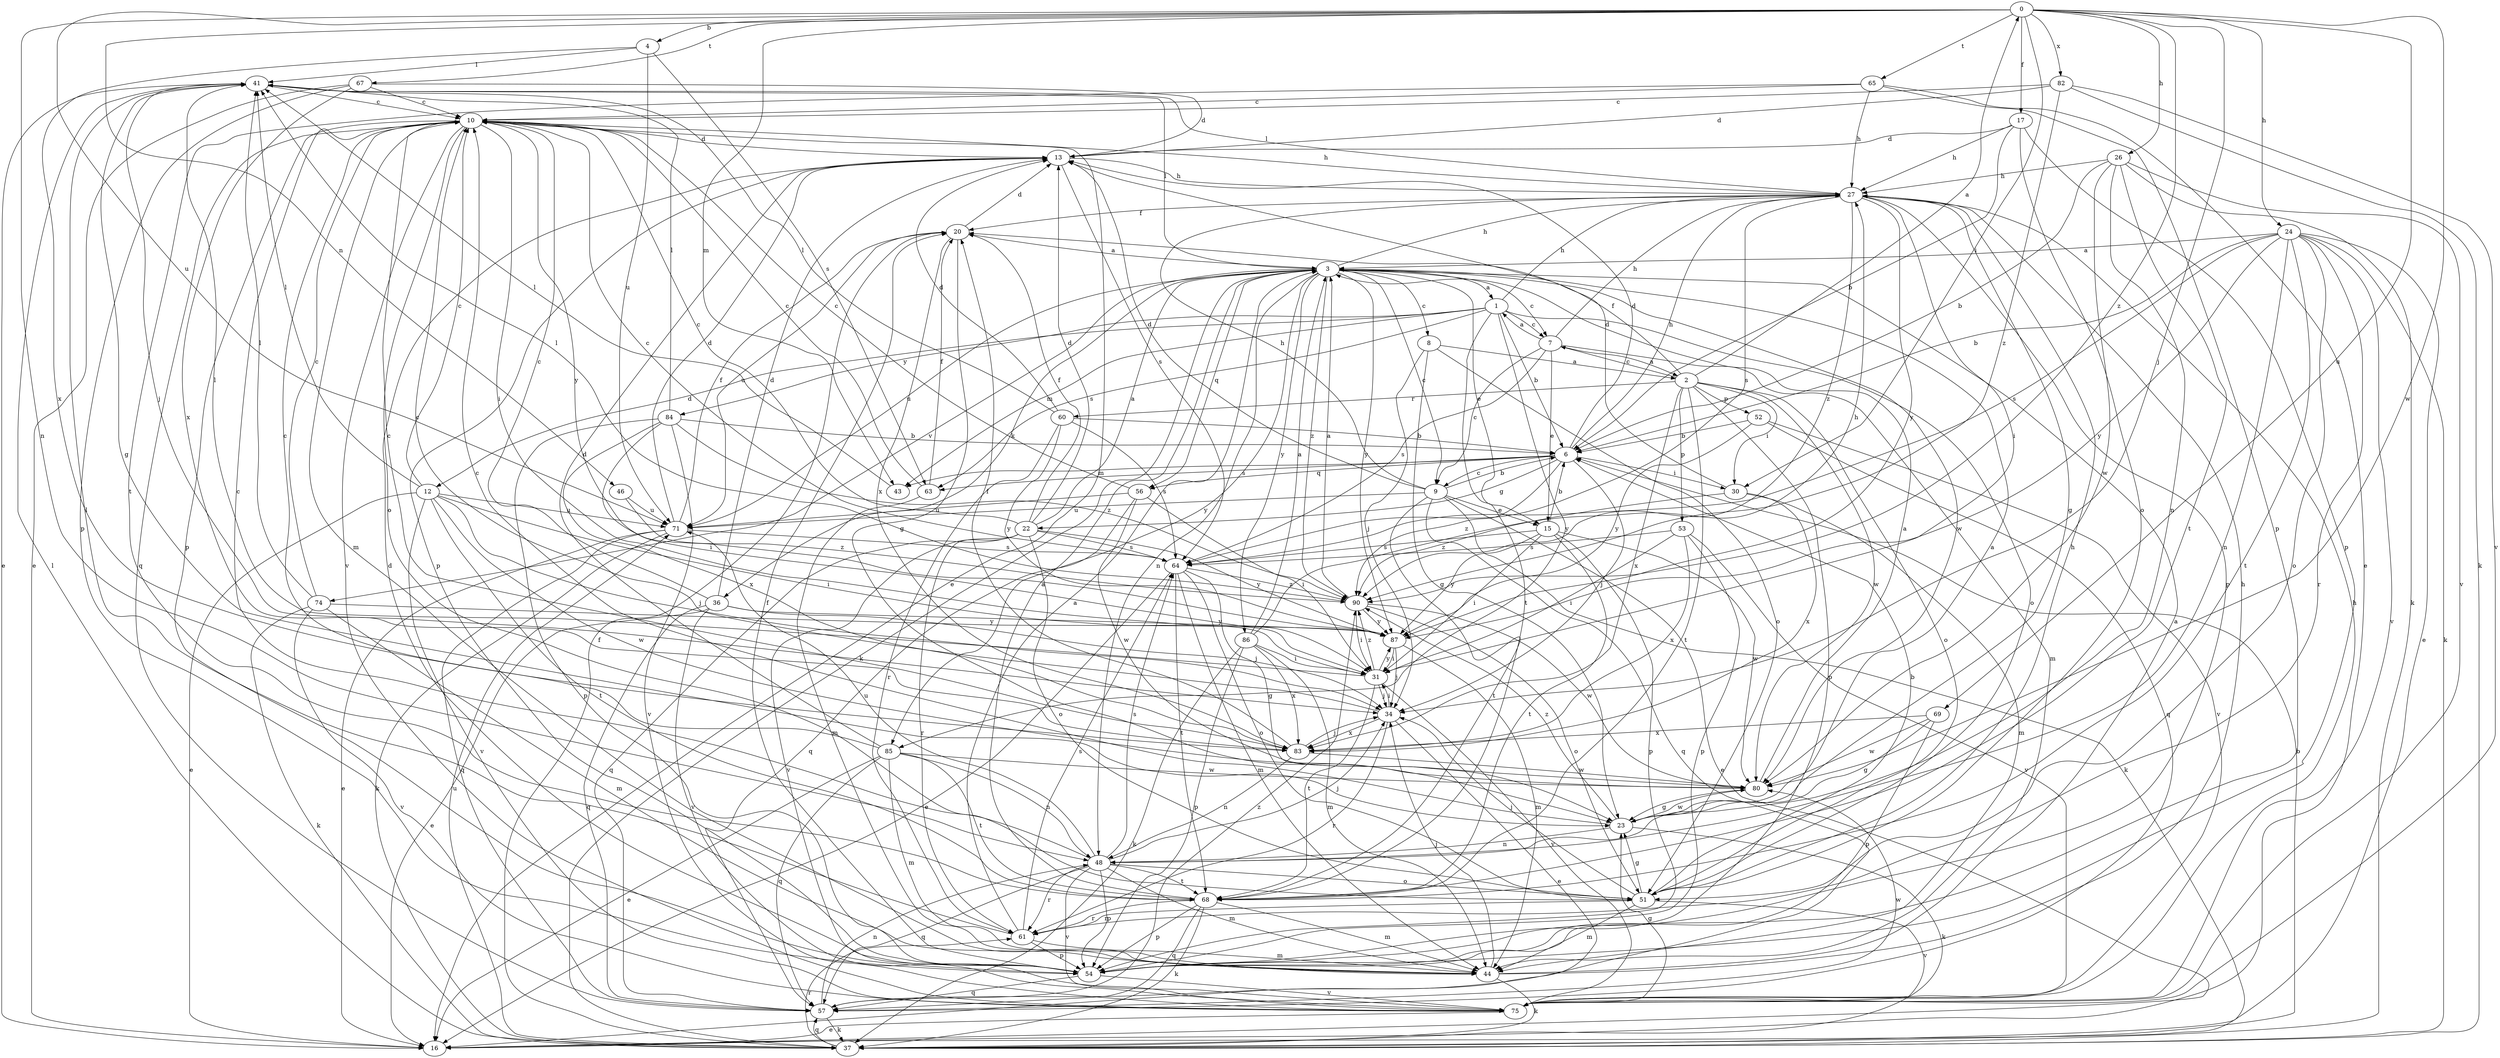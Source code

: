 strict digraph  {
0;
1;
2;
3;
4;
6;
7;
8;
9;
10;
12;
13;
15;
16;
17;
20;
22;
23;
24;
26;
27;
30;
31;
34;
36;
37;
41;
43;
44;
46;
48;
51;
52;
53;
54;
56;
57;
60;
61;
63;
64;
65;
67;
68;
69;
71;
74;
75;
80;
82;
83;
84;
85;
86;
87;
90;
0 -> 4  [label=b];
0 -> 17  [label=f];
0 -> 24  [label=h];
0 -> 26  [label=h];
0 -> 30  [label=i];
0 -> 34  [label=j];
0 -> 43  [label=m];
0 -> 46  [label=n];
0 -> 48  [label=n];
0 -> 65  [label=t];
0 -> 67  [label=t];
0 -> 69  [label=u];
0 -> 71  [label=u];
0 -> 80  [label=w];
0 -> 82  [label=x];
0 -> 90  [label=z];
1 -> 6  [label=b];
1 -> 7  [label=c];
1 -> 12  [label=d];
1 -> 27  [label=h];
1 -> 43  [label=m];
1 -> 51  [label=o];
1 -> 63  [label=s];
1 -> 68  [label=t];
1 -> 84  [label=y];
1 -> 85  [label=y];
2 -> 0  [label=a];
2 -> 7  [label=c];
2 -> 20  [label=f];
2 -> 30  [label=i];
2 -> 51  [label=o];
2 -> 52  [label=p];
2 -> 53  [label=p];
2 -> 54  [label=p];
2 -> 60  [label=r];
2 -> 68  [label=t];
2 -> 80  [label=w];
2 -> 83  [label=x];
3 -> 1  [label=a];
3 -> 7  [label=c];
3 -> 8  [label=c];
3 -> 9  [label=c];
3 -> 15  [label=e];
3 -> 27  [label=h];
3 -> 36  [label=k];
3 -> 37  [label=k];
3 -> 41  [label=l];
3 -> 48  [label=n];
3 -> 56  [label=q];
3 -> 71  [label=u];
3 -> 74  [label=v];
3 -> 80  [label=w];
3 -> 85  [label=y];
3 -> 86  [label=y];
3 -> 87  [label=y];
3 -> 90  [label=z];
4 -> 41  [label=l];
4 -> 63  [label=s];
4 -> 71  [label=u];
4 -> 83  [label=x];
6 -> 9  [label=c];
6 -> 13  [label=d];
6 -> 22  [label=g];
6 -> 27  [label=h];
6 -> 30  [label=i];
6 -> 34  [label=j];
6 -> 43  [label=m];
6 -> 56  [label=q];
6 -> 63  [label=s];
6 -> 90  [label=z];
7 -> 1  [label=a];
7 -> 2  [label=a];
7 -> 9  [label=c];
7 -> 15  [label=e];
7 -> 27  [label=h];
7 -> 44  [label=m];
7 -> 64  [label=s];
8 -> 2  [label=a];
8 -> 23  [label=g];
8 -> 34  [label=j];
8 -> 51  [label=o];
9 -> 6  [label=b];
9 -> 13  [label=d];
9 -> 15  [label=e];
9 -> 16  [label=e];
9 -> 27  [label=h];
9 -> 37  [label=k];
9 -> 57  [label=q];
9 -> 68  [label=t];
9 -> 71  [label=u];
10 -> 13  [label=d];
10 -> 16  [label=e];
10 -> 27  [label=h];
10 -> 31  [label=i];
10 -> 44  [label=m];
10 -> 51  [label=o];
10 -> 54  [label=p];
10 -> 57  [label=q];
10 -> 75  [label=v];
10 -> 87  [label=y];
12 -> 10  [label=c];
12 -> 16  [label=e];
12 -> 31  [label=i];
12 -> 34  [label=j];
12 -> 41  [label=l];
12 -> 68  [label=t];
12 -> 71  [label=u];
12 -> 75  [label=v];
12 -> 80  [label=w];
13 -> 27  [label=h];
13 -> 54  [label=p];
13 -> 64  [label=s];
15 -> 6  [label=b];
15 -> 31  [label=i];
15 -> 54  [label=p];
15 -> 64  [label=s];
15 -> 68  [label=t];
15 -> 80  [label=w];
15 -> 87  [label=y];
17 -> 6  [label=b];
17 -> 13  [label=d];
17 -> 27  [label=h];
17 -> 51  [label=o];
17 -> 54  [label=p];
20 -> 3  [label=a];
20 -> 13  [label=d];
20 -> 23  [label=g];
20 -> 71  [label=u];
20 -> 83  [label=x];
22 -> 3  [label=a];
22 -> 10  [label=c];
22 -> 13  [label=d];
22 -> 20  [label=f];
22 -> 51  [label=o];
22 -> 57  [label=q];
22 -> 61  [label=r];
22 -> 64  [label=s];
22 -> 75  [label=v];
22 -> 87  [label=y];
23 -> 3  [label=a];
23 -> 10  [label=c];
23 -> 37  [label=k];
23 -> 48  [label=n];
23 -> 80  [label=w];
23 -> 90  [label=z];
24 -> 3  [label=a];
24 -> 6  [label=b];
24 -> 16  [label=e];
24 -> 37  [label=k];
24 -> 48  [label=n];
24 -> 51  [label=o];
24 -> 61  [label=r];
24 -> 64  [label=s];
24 -> 68  [label=t];
24 -> 75  [label=v];
24 -> 87  [label=y];
26 -> 6  [label=b];
26 -> 27  [label=h];
26 -> 37  [label=k];
26 -> 48  [label=n];
26 -> 68  [label=t];
26 -> 75  [label=v];
26 -> 80  [label=w];
27 -> 20  [label=f];
27 -> 23  [label=g];
27 -> 31  [label=i];
27 -> 41  [label=l];
27 -> 54  [label=p];
27 -> 64  [label=s];
27 -> 87  [label=y];
27 -> 90  [label=z];
30 -> 13  [label=d];
30 -> 44  [label=m];
30 -> 83  [label=x];
30 -> 90  [label=z];
31 -> 34  [label=j];
31 -> 41  [label=l];
31 -> 68  [label=t];
31 -> 75  [label=v];
31 -> 87  [label=y];
31 -> 90  [label=z];
34 -> 10  [label=c];
34 -> 16  [label=e];
34 -> 31  [label=i];
34 -> 61  [label=r];
34 -> 83  [label=x];
36 -> 10  [label=c];
36 -> 13  [label=d];
36 -> 16  [label=e];
36 -> 34  [label=j];
36 -> 57  [label=q];
36 -> 75  [label=v];
36 -> 87  [label=y];
37 -> 6  [label=b];
37 -> 20  [label=f];
37 -> 41  [label=l];
37 -> 57  [label=q];
37 -> 61  [label=r];
37 -> 71  [label=u];
41 -> 10  [label=c];
41 -> 16  [label=e];
41 -> 23  [label=g];
41 -> 34  [label=j];
43 -> 41  [label=l];
44 -> 3  [label=a];
44 -> 27  [label=h];
44 -> 34  [label=j];
44 -> 37  [label=k];
46 -> 71  [label=u];
46 -> 90  [label=z];
48 -> 10  [label=c];
48 -> 34  [label=j];
48 -> 44  [label=m];
48 -> 51  [label=o];
48 -> 54  [label=p];
48 -> 57  [label=q];
48 -> 61  [label=r];
48 -> 64  [label=s];
48 -> 68  [label=t];
48 -> 71  [label=u];
48 -> 75  [label=v];
51 -> 6  [label=b];
51 -> 23  [label=g];
51 -> 27  [label=h];
51 -> 34  [label=j];
51 -> 44  [label=m];
51 -> 61  [label=r];
51 -> 75  [label=v];
52 -> 6  [label=b];
52 -> 57  [label=q];
52 -> 75  [label=v];
52 -> 87  [label=y];
53 -> 31  [label=i];
53 -> 54  [label=p];
53 -> 64  [label=s];
53 -> 75  [label=v];
53 -> 83  [label=x];
54 -> 13  [label=d];
54 -> 20  [label=f];
54 -> 57  [label=q];
54 -> 75  [label=v];
56 -> 10  [label=c];
56 -> 31  [label=i];
56 -> 57  [label=q];
56 -> 71  [label=u];
56 -> 80  [label=w];
57 -> 37  [label=k];
57 -> 48  [label=n];
57 -> 80  [label=w];
57 -> 90  [label=z];
60 -> 6  [label=b];
60 -> 13  [label=d];
60 -> 41  [label=l];
60 -> 61  [label=r];
60 -> 64  [label=s];
60 -> 87  [label=y];
61 -> 3  [label=a];
61 -> 41  [label=l];
61 -> 44  [label=m];
61 -> 54  [label=p];
61 -> 64  [label=s];
63 -> 10  [label=c];
63 -> 20  [label=f];
63 -> 44  [label=m];
64 -> 10  [label=c];
64 -> 16  [label=e];
64 -> 23  [label=g];
64 -> 44  [label=m];
64 -> 51  [label=o];
64 -> 68  [label=t];
64 -> 90  [label=z];
65 -> 10  [label=c];
65 -> 16  [label=e];
65 -> 27  [label=h];
65 -> 54  [label=p];
65 -> 68  [label=t];
67 -> 10  [label=c];
67 -> 13  [label=d];
67 -> 16  [label=e];
67 -> 54  [label=p];
67 -> 83  [label=x];
68 -> 3  [label=a];
68 -> 37  [label=k];
68 -> 44  [label=m];
68 -> 54  [label=p];
68 -> 57  [label=q];
68 -> 61  [label=r];
69 -> 23  [label=g];
69 -> 54  [label=p];
69 -> 80  [label=w];
69 -> 83  [label=x];
71 -> 13  [label=d];
71 -> 16  [label=e];
71 -> 20  [label=f];
71 -> 37  [label=k];
71 -> 57  [label=q];
71 -> 64  [label=s];
74 -> 10  [label=c];
74 -> 37  [label=k];
74 -> 41  [label=l];
74 -> 44  [label=m];
74 -> 75  [label=v];
74 -> 87  [label=y];
75 -> 16  [label=e];
75 -> 23  [label=g];
75 -> 27  [label=h];
80 -> 3  [label=a];
80 -> 23  [label=g];
82 -> 10  [label=c];
82 -> 13  [label=d];
82 -> 37  [label=k];
82 -> 75  [label=v];
82 -> 90  [label=z];
83 -> 10  [label=c];
83 -> 20  [label=f];
83 -> 34  [label=j];
83 -> 48  [label=n];
83 -> 80  [label=w];
84 -> 6  [label=b];
84 -> 31  [label=i];
84 -> 41  [label=l];
84 -> 54  [label=p];
84 -> 75  [label=v];
84 -> 83  [label=x];
84 -> 90  [label=z];
85 -> 10  [label=c];
85 -> 13  [label=d];
85 -> 16  [label=e];
85 -> 44  [label=m];
85 -> 48  [label=n];
85 -> 57  [label=q];
85 -> 68  [label=t];
85 -> 80  [label=w];
86 -> 3  [label=a];
86 -> 27  [label=h];
86 -> 31  [label=i];
86 -> 37  [label=k];
86 -> 44  [label=m];
86 -> 54  [label=p];
86 -> 83  [label=x];
87 -> 31  [label=i];
87 -> 34  [label=j];
87 -> 44  [label=m];
90 -> 3  [label=a];
90 -> 31  [label=i];
90 -> 41  [label=l];
90 -> 51  [label=o];
90 -> 80  [label=w];
90 -> 87  [label=y];
}
